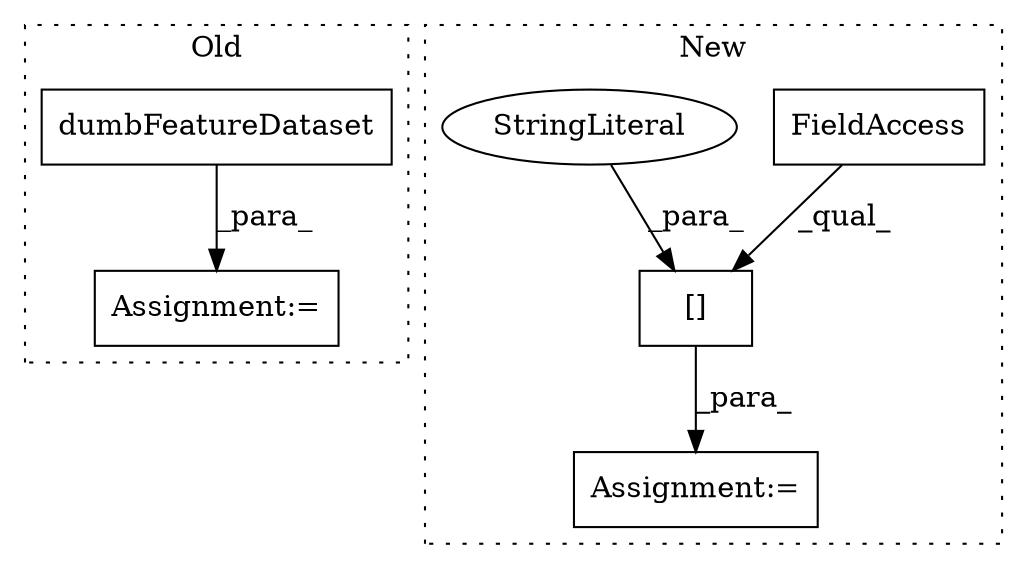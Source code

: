 digraph G {
subgraph cluster0 {
1 [label="dumbFeatureDataset" a="32" s="372" l="20" shape="box"];
6 [label="Assignment:=" a="7" s="371" l="1" shape="box"];
label = "Old";
style="dotted";
}
subgraph cluster1 {
2 [label="[]" a="2" s="282,297" l="9,1" shape="box"];
3 [label="FieldAccess" a="22" s="282" l="8" shape="box"];
4 [label="StringLiteral" a="45" s="291" l="6" shape="ellipse"];
5 [label="Assignment:=" a="7" s="281" l="1" shape="box"];
label = "New";
style="dotted";
}
1 -> 6 [label="_para_"];
2 -> 5 [label="_para_"];
3 -> 2 [label="_qual_"];
4 -> 2 [label="_para_"];
}